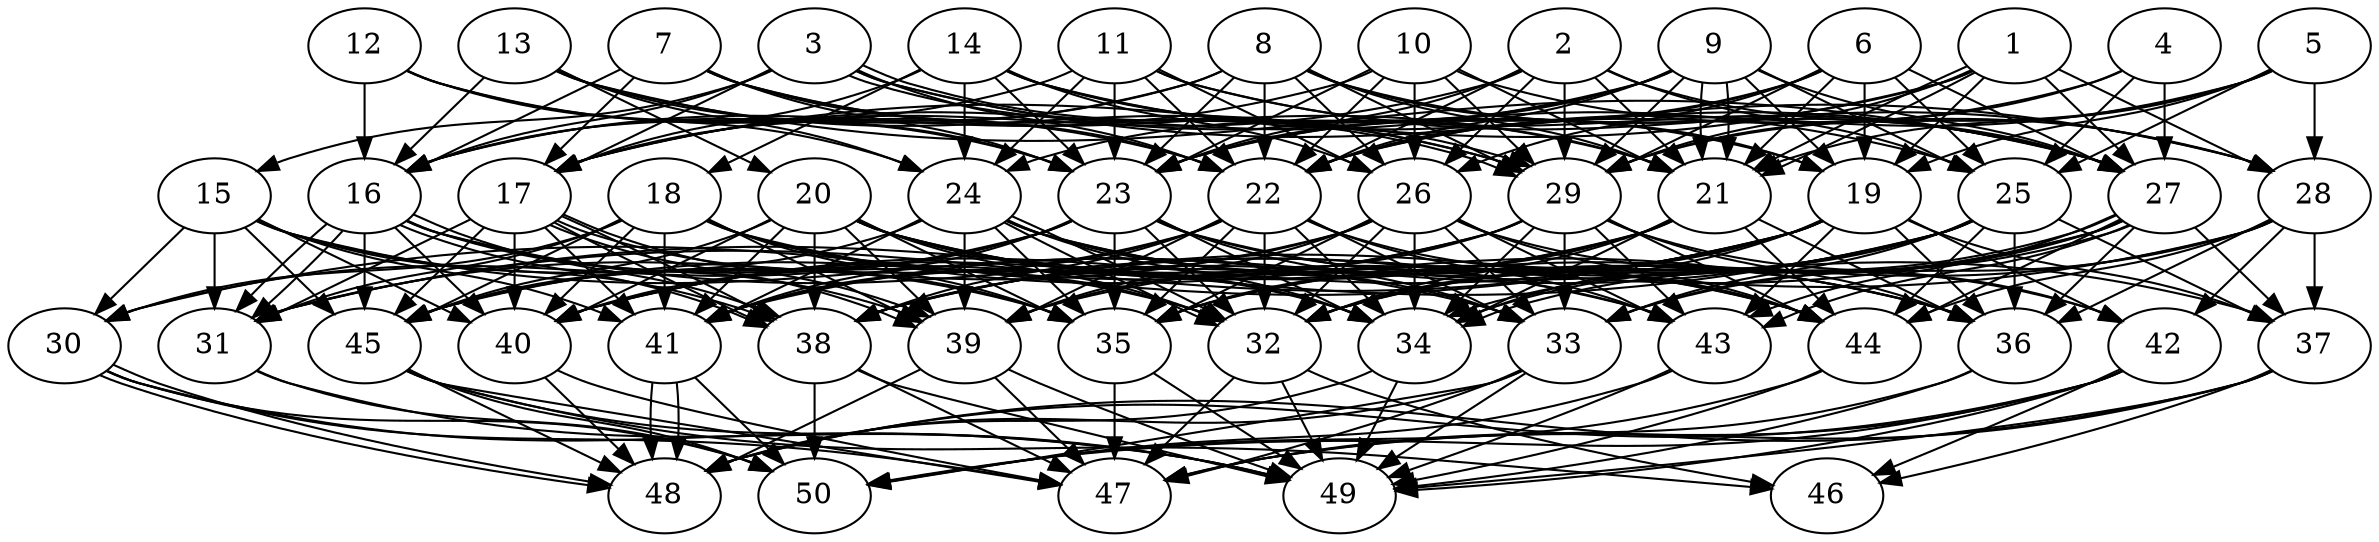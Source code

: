 // DAG automatically generated by daggen at Thu Oct  3 14:07:58 2019
// ./daggen --dot -n 50 --ccr 0.4 --fat 0.7 --regular 0.9 --density 0.9 --mindata 5242880 --maxdata 52428800 
digraph G {
  1 [size="88573440", alpha="0.20", expect_size="35429376"] 
  1 -> 17 [size ="35429376"]
  1 -> 19 [size ="35429376"]
  1 -> 21 [size ="35429376"]
  1 -> 21 [size ="35429376"]
  1 -> 23 [size ="35429376"]
  1 -> 27 [size ="35429376"]
  1 -> 28 [size ="35429376"]
  1 -> 29 [size ="35429376"]
  2 [size="125478400", alpha="0.07", expect_size="50191360"] 
  2 -> 17 [size ="50191360"]
  2 -> 21 [size ="50191360"]
  2 -> 22 [size ="50191360"]
  2 -> 23 [size ="50191360"]
  2 -> 25 [size ="50191360"]
  2 -> 26 [size ="50191360"]
  2 -> 27 [size ="50191360"]
  2 -> 29 [size ="50191360"]
  3 [size="39590400", alpha="0.09", expect_size="15836160"] 
  3 -> 15 [size ="15836160"]
  3 -> 16 [size ="15836160"]
  3 -> 17 [size ="15836160"]
  3 -> 22 [size ="15836160"]
  3 -> 25 [size ="15836160"]
  3 -> 28 [size ="15836160"]
  3 -> 29 [size ="15836160"]
  3 -> 29 [size ="15836160"]
  4 [size="98613760", alpha="0.11", expect_size="39445504"] 
  4 -> 22 [size ="39445504"]
  4 -> 25 [size ="39445504"]
  4 -> 27 [size ="39445504"]
  4 -> 29 [size ="39445504"]
  5 [size="27435520", alpha="0.09", expect_size="10974208"] 
  5 -> 19 [size ="10974208"]
  5 -> 21 [size ="10974208"]
  5 -> 22 [size ="10974208"]
  5 -> 25 [size ="10974208"]
  5 -> 28 [size ="10974208"]
  5 -> 29 [size ="10974208"]
  6 [size="112181760", alpha="0.05", expect_size="44872704"] 
  6 -> 19 [size ="44872704"]
  6 -> 21 [size ="44872704"]
  6 -> 22 [size ="44872704"]
  6 -> 23 [size ="44872704"]
  6 -> 25 [size ="44872704"]
  6 -> 26 [size ="44872704"]
  6 -> 27 [size ="44872704"]
  6 -> 29 [size ="44872704"]
  7 [size="31027200", alpha="0.12", expect_size="12410880"] 
  7 -> 16 [size ="12410880"]
  7 -> 17 [size ="12410880"]
  7 -> 21 [size ="12410880"]
  7 -> 22 [size ="12410880"]
  7 -> 23 [size ="12410880"]
  7 -> 29 [size ="12410880"]
  8 [size="126336000", alpha="0.15", expect_size="50534400"] 
  8 -> 16 [size ="50534400"]
  8 -> 17 [size ="50534400"]
  8 -> 19 [size ="50534400"]
  8 -> 21 [size ="50534400"]
  8 -> 22 [size ="50534400"]
  8 -> 23 [size ="50534400"]
  8 -> 26 [size ="50534400"]
  8 -> 27 [size ="50534400"]
  8 -> 29 [size ="50534400"]
  9 [size="91553280", alpha="0.19", expect_size="36621312"] 
  9 -> 17 [size ="36621312"]
  9 -> 19 [size ="36621312"]
  9 -> 21 [size ="36621312"]
  9 -> 21 [size ="36621312"]
  9 -> 22 [size ="36621312"]
  9 -> 23 [size ="36621312"]
  9 -> 24 [size ="36621312"]
  9 -> 25 [size ="36621312"]
  9 -> 27 [size ="36621312"]
  9 -> 29 [size ="36621312"]
  10 [size="18739200", alpha="0.17", expect_size="7495680"] 
  10 -> 16 [size ="7495680"]
  10 -> 21 [size ="7495680"]
  10 -> 22 [size ="7495680"]
  10 -> 23 [size ="7495680"]
  10 -> 26 [size ="7495680"]
  10 -> 28 [size ="7495680"]
  10 -> 29 [size ="7495680"]
  11 [size="101788160", alpha="0.04", expect_size="40715264"] 
  11 -> 16 [size ="40715264"]
  11 -> 22 [size ="40715264"]
  11 -> 23 [size ="40715264"]
  11 -> 24 [size ="40715264"]
  11 -> 26 [size ="40715264"]
  11 -> 27 [size ="40715264"]
  11 -> 28 [size ="40715264"]
  12 [size="100805120", alpha="0.17", expect_size="40322048"] 
  12 -> 16 [size ="40322048"]
  12 -> 22 [size ="40322048"]
  12 -> 23 [size ="40322048"]
  12 -> 24 [size ="40322048"]
  13 [size="21404160", alpha="0.16", expect_size="8561664"] 
  13 -> 16 [size ="8561664"]
  13 -> 20 [size ="8561664"]
  13 -> 23 [size ="8561664"]
  13 -> 24 [size ="8561664"]
  13 -> 27 [size ="8561664"]
  13 -> 29 [size ="8561664"]
  14 [size="74485760", alpha="0.03", expect_size="29794304"] 
  14 -> 17 [size ="29794304"]
  14 -> 18 [size ="29794304"]
  14 -> 19 [size ="29794304"]
  14 -> 21 [size ="29794304"]
  14 -> 23 [size ="29794304"]
  14 -> 24 [size ="29794304"]
  14 -> 26 [size ="29794304"]
  14 -> 27 [size ="29794304"]
  15 [size="18654720", alpha="0.02", expect_size="7461888"] 
  15 -> 30 [size ="7461888"]
  15 -> 31 [size ="7461888"]
  15 -> 33 [size ="7461888"]
  15 -> 35 [size ="7461888"]
  15 -> 38 [size ="7461888"]
  15 -> 40 [size ="7461888"]
  15 -> 41 [size ="7461888"]
  15 -> 45 [size ="7461888"]
  16 [size="72250880", alpha="0.19", expect_size="28900352"] 
  16 -> 31 [size ="28900352"]
  16 -> 31 [size ="28900352"]
  16 -> 32 [size ="28900352"]
  16 -> 38 [size ="28900352"]
  16 -> 38 [size ="28900352"]
  16 -> 39 [size ="28900352"]
  16 -> 40 [size ="28900352"]
  16 -> 43 [size ="28900352"]
  16 -> 45 [size ="28900352"]
  17 [size="100618240", alpha="0.12", expect_size="40247296"] 
  17 -> 31 [size ="40247296"]
  17 -> 35 [size ="40247296"]
  17 -> 38 [size ="40247296"]
  17 -> 38 [size ="40247296"]
  17 -> 39 [size ="40247296"]
  17 -> 39 [size ="40247296"]
  17 -> 40 [size ="40247296"]
  17 -> 41 [size ="40247296"]
  17 -> 45 [size ="40247296"]
  18 [size="51235840", alpha="0.13", expect_size="20494336"] 
  18 -> 30 [size ="20494336"]
  18 -> 31 [size ="20494336"]
  18 -> 32 [size ="20494336"]
  18 -> 34 [size ="20494336"]
  18 -> 35 [size ="20494336"]
  18 -> 36 [size ="20494336"]
  18 -> 39 [size ="20494336"]
  18 -> 40 [size ="20494336"]
  18 -> 41 [size ="20494336"]
  18 -> 45 [size ="20494336"]
  19 [size="20651520", alpha="0.02", expect_size="8260608"] 
  19 -> 30 [size ="8260608"]
  19 -> 31 [size ="8260608"]
  19 -> 32 [size ="8260608"]
  19 -> 34 [size ="8260608"]
  19 -> 35 [size ="8260608"]
  19 -> 36 [size ="8260608"]
  19 -> 37 [size ="8260608"]
  19 -> 38 [size ="8260608"]
  19 -> 40 [size ="8260608"]
  19 -> 42 [size ="8260608"]
  19 -> 43 [size ="8260608"]
  20 [size="15116800", alpha="0.02", expect_size="6046720"] 
  20 -> 32 [size ="6046720"]
  20 -> 34 [size ="6046720"]
  20 -> 35 [size ="6046720"]
  20 -> 36 [size ="6046720"]
  20 -> 38 [size ="6046720"]
  20 -> 39 [size ="6046720"]
  20 -> 40 [size ="6046720"]
  20 -> 41 [size ="6046720"]
  20 -> 43 [size ="6046720"]
  20 -> 44 [size ="6046720"]
  20 -> 45 [size ="6046720"]
  21 [size="112785920", alpha="0.14", expect_size="45114368"] 
  21 -> 32 [size ="45114368"]
  21 -> 34 [size ="45114368"]
  21 -> 35 [size ="45114368"]
  21 -> 36 [size ="45114368"]
  21 -> 38 [size ="45114368"]
  21 -> 40 [size ="45114368"]
  21 -> 44 [size ="45114368"]
  22 [size="18076160", alpha="0.05", expect_size="7230464"] 
  22 -> 32 [size ="7230464"]
  22 -> 33 [size ="7230464"]
  22 -> 34 [size ="7230464"]
  22 -> 35 [size ="7230464"]
  22 -> 38 [size ="7230464"]
  22 -> 39 [size ="7230464"]
  22 -> 41 [size ="7230464"]
  22 -> 43 [size ="7230464"]
  22 -> 44 [size ="7230464"]
  22 -> 45 [size ="7230464"]
  23 [size="115532800", alpha="0.01", expect_size="46213120"] 
  23 -> 30 [size ="46213120"]
  23 -> 32 [size ="46213120"]
  23 -> 33 [size ="46213120"]
  23 -> 34 [size ="46213120"]
  23 -> 35 [size ="46213120"]
  23 -> 37 [size ="46213120"]
  23 -> 40 [size ="46213120"]
  23 -> 41 [size ="46213120"]
  23 -> 44 [size ="46213120"]
  23 -> 45 [size ="46213120"]
  24 [size="93278720", alpha="0.12", expect_size="37311488"] 
  24 -> 32 [size ="37311488"]
  24 -> 32 [size ="37311488"]
  24 -> 33 [size ="37311488"]
  24 -> 34 [size ="37311488"]
  24 -> 35 [size ="37311488"]
  24 -> 36 [size ="37311488"]
  24 -> 39 [size ="37311488"]
  24 -> 41 [size ="37311488"]
  24 -> 44 [size ="37311488"]
  24 -> 45 [size ="37311488"]
  25 [size="109949440", alpha="0.04", expect_size="43979776"] 
  25 -> 31 [size ="43979776"]
  25 -> 32 [size ="43979776"]
  25 -> 33 [size ="43979776"]
  25 -> 34 [size ="43979776"]
  25 -> 35 [size ="43979776"]
  25 -> 36 [size ="43979776"]
  25 -> 37 [size ="43979776"]
  25 -> 39 [size ="43979776"]
  25 -> 41 [size ="43979776"]
  25 -> 44 [size ="43979776"]
  26 [size="123916800", alpha="0.14", expect_size="49566720"] 
  26 -> 31 [size ="49566720"]
  26 -> 32 [size ="49566720"]
  26 -> 33 [size ="49566720"]
  26 -> 34 [size ="49566720"]
  26 -> 35 [size ="49566720"]
  26 -> 39 [size ="49566720"]
  26 -> 41 [size ="49566720"]
  26 -> 42 [size ="49566720"]
  26 -> 43 [size ="49566720"]
  26 -> 44 [size ="49566720"]
  27 [size="118988800", alpha="0.07", expect_size="47595520"] 
  27 -> 32 [size ="47595520"]
  27 -> 33 [size ="47595520"]
  27 -> 34 [size ="47595520"]
  27 -> 34 [size ="47595520"]
  27 -> 36 [size ="47595520"]
  27 -> 37 [size ="47595520"]
  27 -> 38 [size ="47595520"]
  27 -> 43 [size ="47595520"]
  27 -> 43 [size ="47595520"]
  27 -> 44 [size ="47595520"]
  28 [size="73525760", alpha="0.19", expect_size="29410304"] 
  28 -> 32 [size ="29410304"]
  28 -> 33 [size ="29410304"]
  28 -> 36 [size ="29410304"]
  28 -> 37 [size ="29410304"]
  28 -> 38 [size ="29410304"]
  28 -> 42 [size ="29410304"]
  28 -> 44 [size ="29410304"]
  29 [size="31759360", alpha="0.04", expect_size="12703744"] 
  29 -> 33 [size ="12703744"]
  29 -> 34 [size ="12703744"]
  29 -> 36 [size ="12703744"]
  29 -> 39 [size ="12703744"]
  29 -> 40 [size ="12703744"]
  29 -> 42 [size ="12703744"]
  29 -> 43 [size ="12703744"]
  29 -> 44 [size ="12703744"]
  29 -> 45 [size ="12703744"]
  30 [size="45004800", alpha="0.10", expect_size="18001920"] 
  30 -> 47 [size ="18001920"]
  30 -> 48 [size ="18001920"]
  30 -> 48 [size ="18001920"]
  30 -> 49 [size ="18001920"]
  30 -> 50 [size ="18001920"]
  31 [size="55470080", alpha="0.11", expect_size="22188032"] 
  31 -> 49 [size ="22188032"]
  31 -> 50 [size ="22188032"]
  32 [size="20656640", alpha="0.07", expect_size="8262656"] 
  32 -> 46 [size ="8262656"]
  32 -> 47 [size ="8262656"]
  32 -> 49 [size ="8262656"]
  33 [size="52938240", alpha="0.04", expect_size="21175296"] 
  33 -> 47 [size ="21175296"]
  33 -> 48 [size ="21175296"]
  33 -> 49 [size ="21175296"]
  33 -> 50 [size ="21175296"]
  34 [size="60835840", alpha="0.12", expect_size="24334336"] 
  34 -> 48 [size ="24334336"]
  34 -> 49 [size ="24334336"]
  35 [size="129853440", alpha="0.01", expect_size="51941376"] 
  35 -> 47 [size ="51941376"]
  35 -> 49 [size ="51941376"]
  36 [size="38397440", alpha="0.20", expect_size="15358976"] 
  36 -> 47 [size ="15358976"]
  36 -> 49 [size ="15358976"]
  37 [size="121466880", alpha="0.13", expect_size="48586752"] 
  37 -> 46 [size ="48586752"]
  37 -> 47 [size ="48586752"]
  37 -> 48 [size ="48586752"]
  37 -> 49 [size ="48586752"]
  38 [size="43092480", alpha="0.13", expect_size="17236992"] 
  38 -> 47 [size ="17236992"]
  38 -> 49 [size ="17236992"]
  38 -> 50 [size ="17236992"]
  39 [size="34467840", alpha="0.15", expect_size="13787136"] 
  39 -> 47 [size ="13787136"]
  39 -> 48 [size ="13787136"]
  39 -> 49 [size ="13787136"]
  40 [size="56076800", alpha="0.16", expect_size="22430720"] 
  40 -> 47 [size ="22430720"]
  40 -> 48 [size ="22430720"]
  41 [size="113551360", alpha="0.15", expect_size="45420544"] 
  41 -> 48 [size ="45420544"]
  41 -> 48 [size ="45420544"]
  41 -> 50 [size ="45420544"]
  42 [size="59642880", alpha="0.14", expect_size="23857152"] 
  42 -> 46 [size ="23857152"]
  42 -> 47 [size ="23857152"]
  42 -> 48 [size ="23857152"]
  42 -> 49 [size ="23857152"]
  42 -> 50 [size ="23857152"]
  43 [size="100019200", alpha="0.11", expect_size="40007680"] 
  43 -> 49 [size ="40007680"]
  43 -> 50 [size ="40007680"]
  44 [size="125012480", alpha="0.01", expect_size="50004992"] 
  44 -> 49 [size ="50004992"]
  44 -> 50 [size ="50004992"]
  45 [size="78039040", alpha="0.08", expect_size="31215616"] 
  45 -> 46 [size ="31215616"]
  45 -> 47 [size ="31215616"]
  45 -> 48 [size ="31215616"]
  45 -> 49 [size ="31215616"]
  45 -> 50 [size ="31215616"]
  46 [size="82611200", alpha="0.14", expect_size="33044480"] 
  47 [size="79912960", alpha="0.17", expect_size="31965184"] 
  48 [size="39485440", alpha="0.11", expect_size="15794176"] 
  49 [size="117429760", alpha="0.08", expect_size="46971904"] 
  50 [size="85355520", alpha="0.11", expect_size="34142208"] 
}
